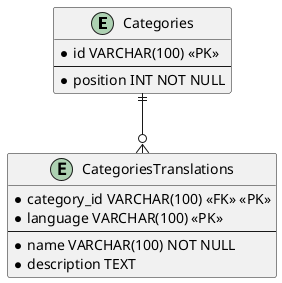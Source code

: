 @startuml diagram

/'
idenya disini adalah categori memiliki name dan deskription, tetapi name dan deskription ini
bisa saja memiliki bahasa yang berbeda, jadi kita pecah ke tabel baru
'/

entity Categories {
    * id VARCHAR(100) <<PK>>
    --
    * position INT NOT NULL
}

entity CategoriesTranslations{
    * category_id VARCHAR(100) <<FK>> <<PK>>
    * language VARCHAR(100) <<PK>>
    --
    * name VARCHAR(100) NOT NULL
    * description TEXT
}

Categories ||--o{ CategoriesTranslations

@enduml

